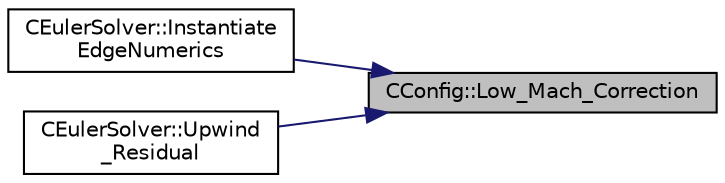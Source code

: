 digraph "CConfig::Low_Mach_Correction"
{
 // LATEX_PDF_SIZE
  edge [fontname="Helvetica",fontsize="10",labelfontname="Helvetica",labelfontsize="10"];
  node [fontname="Helvetica",fontsize="10",shape=record];
  rankdir="RL";
  Node1 [label="CConfig::Low_Mach_Correction",height=0.2,width=0.4,color="black", fillcolor="grey75", style="filled", fontcolor="black",tooltip="Get information about the Low Mach Correction."];
  Node1 -> Node2 [dir="back",color="midnightblue",fontsize="10",style="solid",fontname="Helvetica"];
  Node2 [label="CEulerSolver::Instantiate\lEdgeNumerics",height=0.2,width=0.4,color="black", fillcolor="white", style="filled",URL="$classCEulerSolver.html#a64fcfc7c3ef67b87db6c629c756b7c0b",tooltip="Instantiate a SIMD numerics object."];
  Node1 -> Node3 [dir="back",color="midnightblue",fontsize="10",style="solid",fontname="Helvetica"];
  Node3 [label="CEulerSolver::Upwind\l_Residual",height=0.2,width=0.4,color="black", fillcolor="white", style="filled",URL="$classCEulerSolver.html#aa9729921eed9546daca6ca891ad2a9bb",tooltip="Compute the spatial integration using a upwind scheme."];
}
